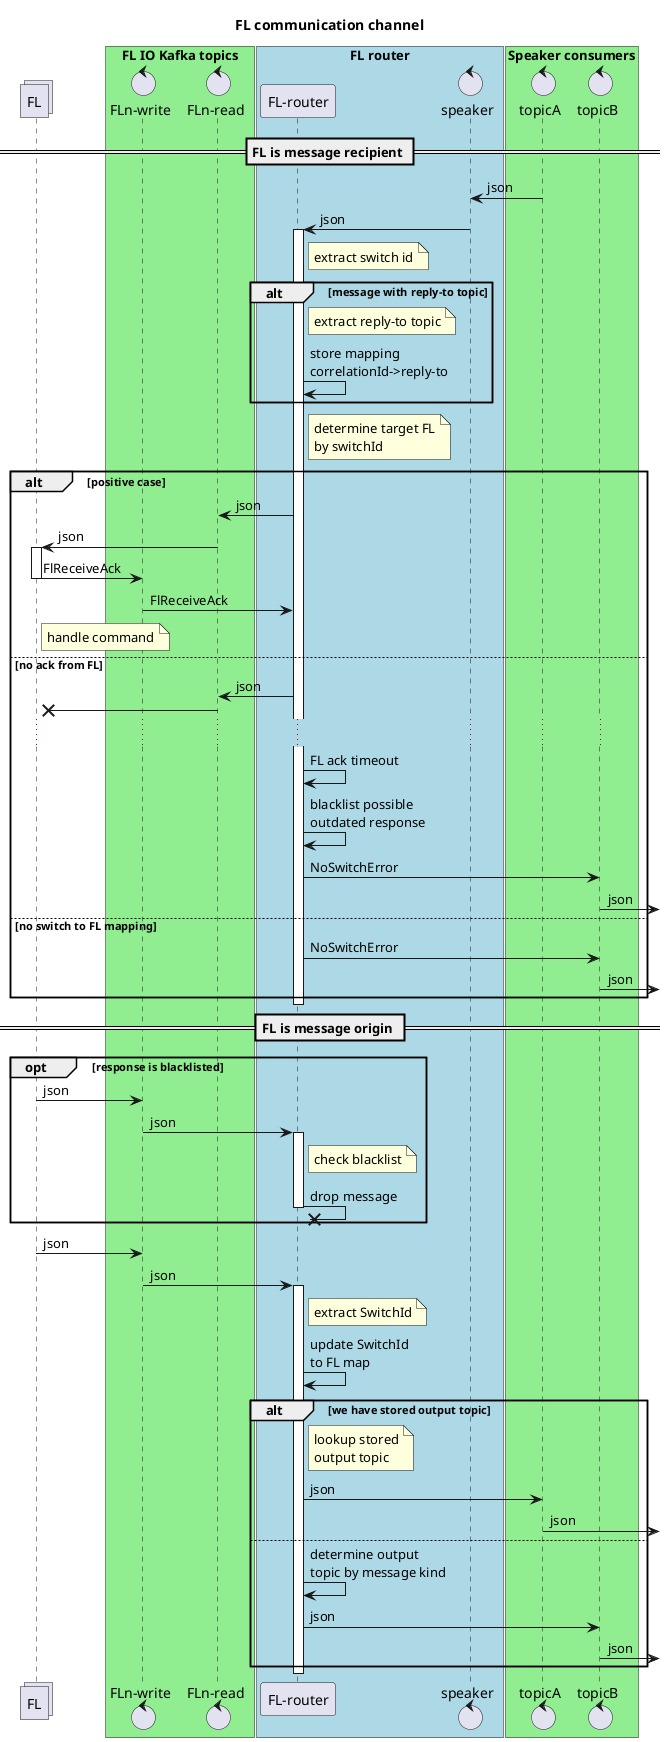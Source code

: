 @startuml
title FL communication channel

collections FL

box "FL IO Kafka topics" #LightGreen
control "FLn-write" as fl_write
control "FLn-read" as fl_read
end box

box "FL router" #LightBlue
participant "FL-router" as fl_router
control "speaker"
end box

box "Speaker consumers" #LightGreen
control "topicA"
control "topicB"
end box

== FL is message recipient ==

topicA -> speaker: json
speaker -> fl_router: json

activate fl_router
note right of fl_router: extract switch id
alt message with reply-to topic
    note right of fl_router: extract reply-to topic
    fl_router -> fl_router: store mapping\ncorrelationId->reply-to
end

note right of fl_router: determine target FL\nby switchId
alt positive case
    fl_router -> fl_read: json
    fl_read -> FL: json
    activate FL
    FL -> fl_write: FlReceiveAck
    deactivate FL
    fl_write -> fl_router: FlReceiveAck
    note right of FL: handle command
else no ack from FL
    fl_router -> fl_read: json
    fl_read ->X FL
    ...
    fl_router -> fl_router: FL ack timeout
    fl_router -> fl_router: blacklist possible\noutdated response
    fl_router -> topicB: NoSwitchError
    topicB -> : json
else no switch to FL mapping
    fl_router -> topicB: NoSwitchError
    topicB -> : json
end
deactivate fl_router

== FL is message origin ==

opt response is blacklisted
    FL -> fl_write: json
    fl_write -> fl_router: json
    activate fl_router
    note right of fl_router: check blacklist
    fl_router ->X fl_router: drop message
    deactivate fl_router
end

FL -> fl_write: json
fl_write -> fl_router: json
activate fl_router
note right of fl_router: extract SwitchId
fl_router -> fl_router: update SwitchId\nto FL map
alt we have stored output topic
    note right of fl_router: lookup stored\noutput topic
    fl_router -> topicA: json
    topicA -> :json
else
    fl_router -> fl_router: determine output\ntopic by message kind
    fl_router -> topicB: json
    topicB -> :json
end
deactivate fl_router

@enduml
